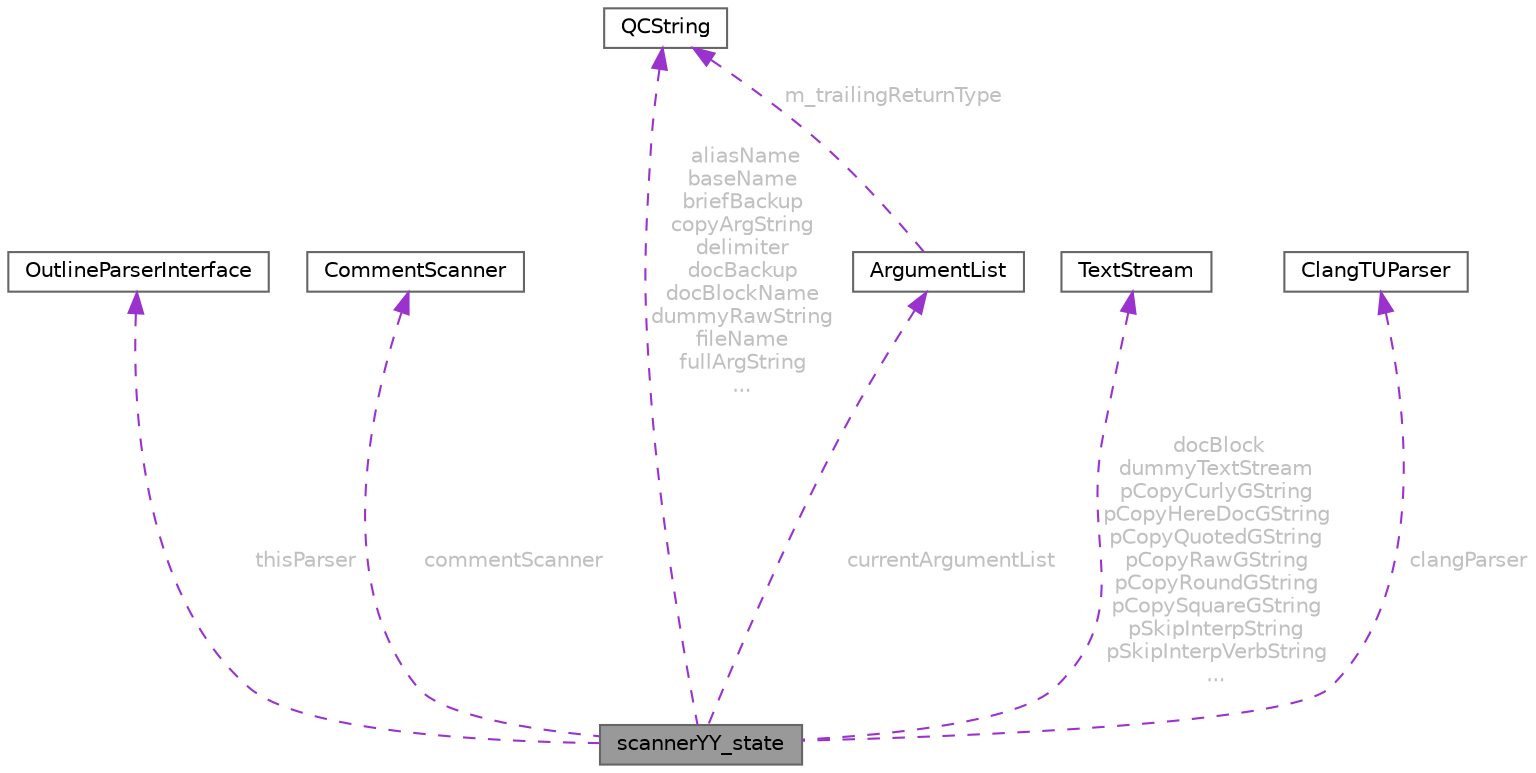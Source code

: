 digraph "scannerYY_state"
{
 // INTERACTIVE_SVG=YES
 // LATEX_PDF_SIZE
  bgcolor="transparent";
  edge [fontname=Helvetica,fontsize=10,labelfontname=Helvetica,labelfontsize=10];
  node [fontname=Helvetica,fontsize=10,shape=box,height=0.2,width=0.4];
  Node1 [label="scannerYY_state",height=0.2,width=0.4,color="gray40", fillcolor="grey60", style="filled", fontcolor="black",tooltip=" "];
  Node2 -> Node1 [dir="back",color="darkorchid3",style="dashed",tooltip=" ",label=" thisParser",fontcolor="grey" ];
  Node2 [label="OutlineParserInterface",height=0.2,width=0.4,color="gray40", fillcolor="white", style="filled",URL="$d5/d79/class_outline_parser_interface.html",tooltip="Abstract interface for outline parsers."];
  Node3 -> Node1 [dir="back",color="darkorchid3",style="dashed",tooltip=" ",label=" commentScanner",fontcolor="grey" ];
  Node3 [label="CommentScanner",height=0.2,width=0.4,color="gray40", fillcolor="white", style="filled",URL="$d0/d6b/class_comment_scanner.html",tooltip=" "];
  Node4 -> Node1 [dir="back",color="darkorchid3",style="dashed",tooltip=" ",label=" aliasName\nbaseName\nbriefBackup\ncopyArgString\ndelimiter\ndocBackup\ndocBlockName\ndummyRawString\nfileName\nfullArgString\n...",fontcolor="grey" ];
  Node4 [label="QCString",height=0.2,width=0.4,color="gray40", fillcolor="white", style="filled",URL="$d9/d45/class_q_c_string.html",tooltip="This is an alternative implementation of QCString."];
  Node5 -> Node1 [dir="back",color="darkorchid3",style="dashed",tooltip=" ",label=" currentArgumentList",fontcolor="grey" ];
  Node5 [label="ArgumentList",height=0.2,width=0.4,color="gray40", fillcolor="white", style="filled",URL="$d7/df8/class_argument_list.html",tooltip="This class represents an function or template argument list."];
  Node4 -> Node5 [dir="back",color="darkorchid3",style="dashed",tooltip=" ",label=" m_trailingReturnType",fontcolor="grey" ];
  Node6 -> Node1 [dir="back",color="darkorchid3",style="dashed",tooltip=" ",label=" docBlock\ndummyTextStream\npCopyCurlyGString\npCopyHereDocGString\npCopyQuotedGString\npCopyRawGString\npCopyRoundGString\npCopySquareGString\npSkipInterpString\npSkipInterpVerbString\n...",fontcolor="grey" ];
  Node6 [label="TextStream",height=0.2,width=0.4,color="gray40", fillcolor="white", style="filled",URL="$d3/d30/class_text_stream.html",tooltip="Text streaming class that buffers data."];
  Node7 -> Node1 [dir="back",color="darkorchid3",style="dashed",tooltip=" ",label=" clangParser",fontcolor="grey" ];
  Node7 [label="ClangTUParser",height=0.2,width=0.4,color="gray40", fillcolor="white", style="filled",URL="$dd/df8/class_clang_t_u_parser.html",tooltip="Clang parser object for a single translation unit, which consists of a source file and the directly o..."];
}

